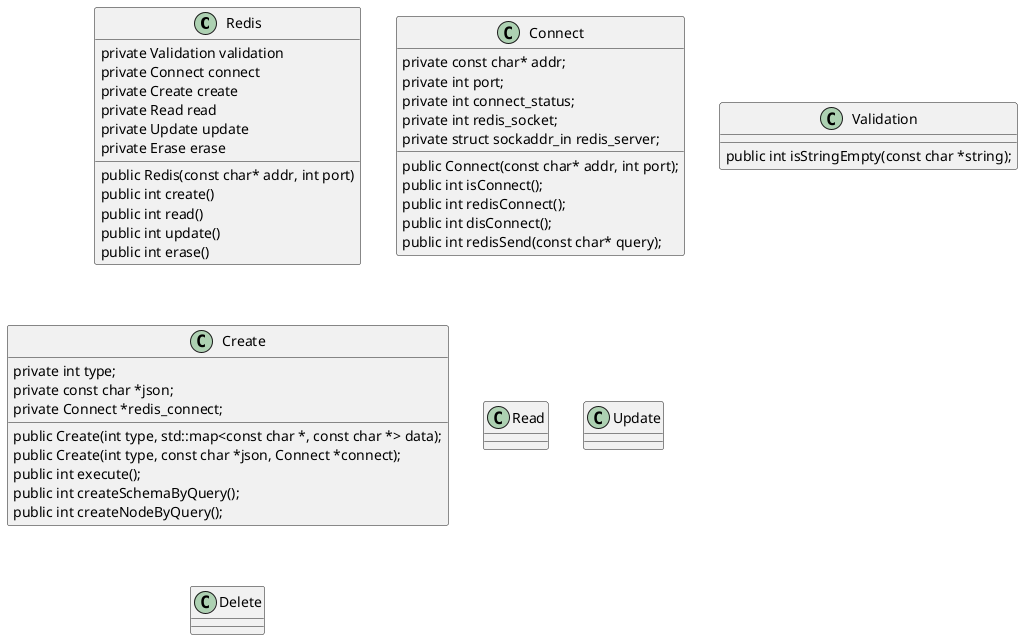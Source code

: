 @startuml uml
class Redis
{
    private Validation validation
    private Connect connect
    private Create create
    private Read read
    private Update update
    private Erase erase
    public Redis(const char* addr, int port)
    public int create()
    public int read()
    public int update()
    public int erase()
}
class Connect
{
    private const char* addr;
    private int port;
    private int connect_status;
    private int redis_socket;
    private struct sockaddr_in redis_server;
    public Connect(const char* addr, int port);
    public int isConnect();
    public int redisConnect();
    public int disConnect();
    public int redisSend(const char* query);
}
class Validation
{
    public int isStringEmpty(const char *string);
}
class Create
{
    private int type;
    private const char *json;
    private Connect *redis_connect;
    public Create(int type, std::map<const char *, const char *> data);
    public Create(int type, const char *json, Connect *connect);
    public int execute();
    public int createSchemaByQuery();
    public int createNodeByQuery();
}
class Read
class Update
class Delete
@enduml